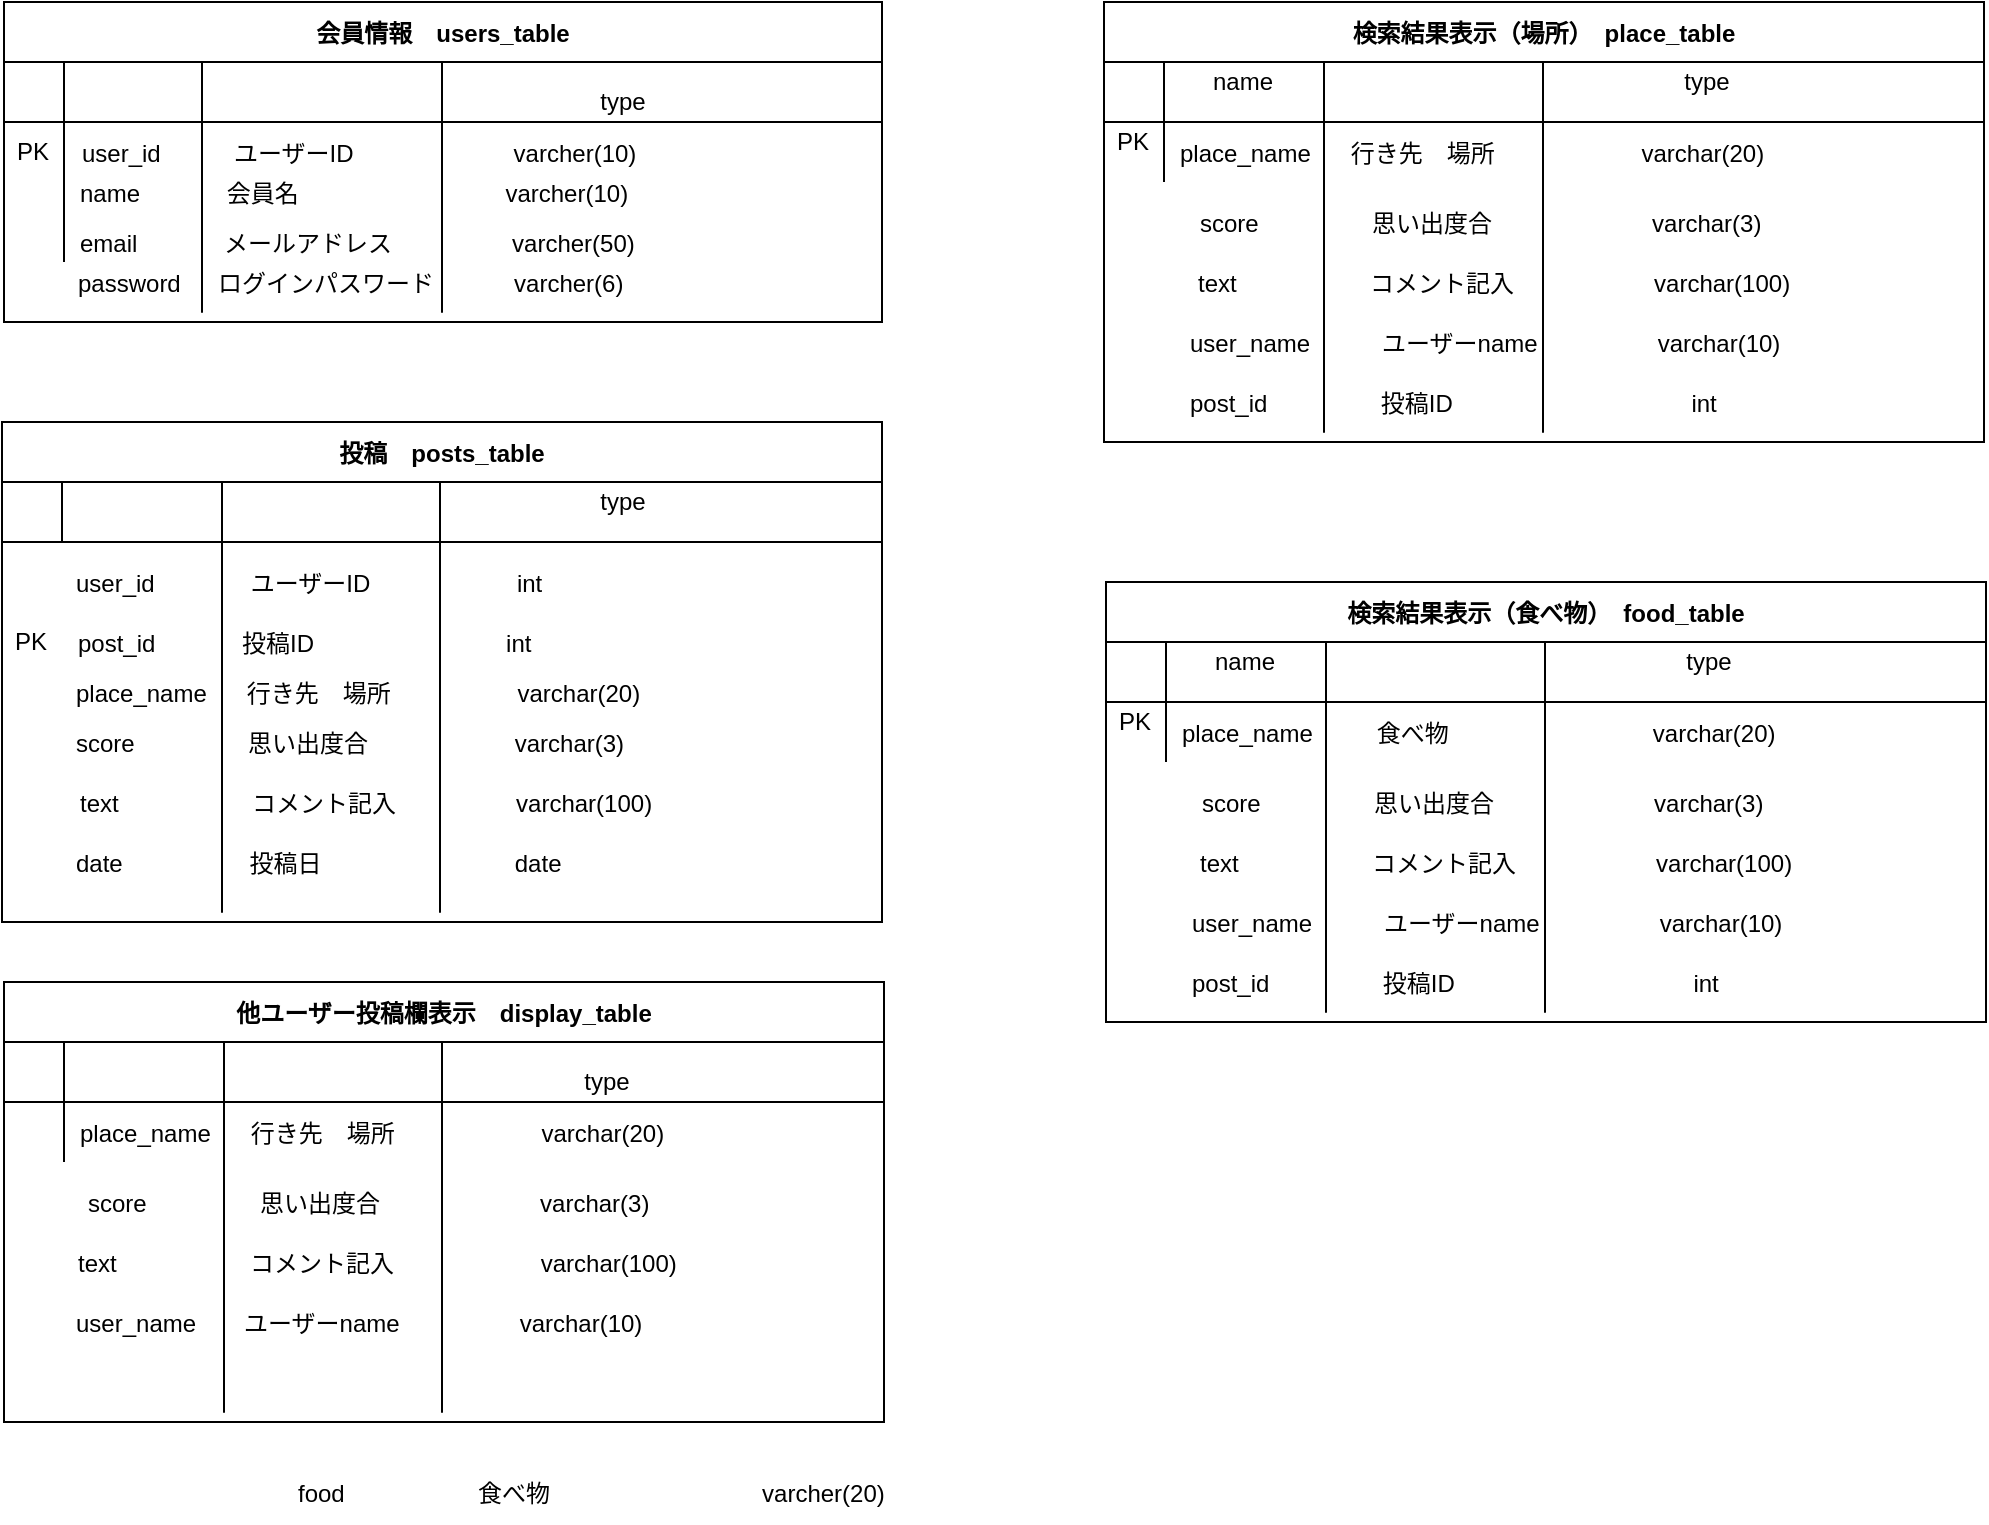 <mxfile version="14.4.4" type="github">
  <diagram id="oxnvtiOhvqTkb0-_0bY9" name="ページ1">
    <mxGraphModel dx="909" dy="521" grid="1" gridSize="10" guides="1" tooltips="1" connect="1" arrows="1" fold="1" page="1" pageScale="1" pageWidth="827" pageHeight="1169" math="0" shadow="0">
      <root>
        <mxCell id="0" />
        <mxCell id="1" parent="0" />
        <mxCell id="Vx7uttPR7ucRKTQRcI1e-1" value="会員情報　users_table" style="shape=table;startSize=30;container=1;collapsible=1;childLayout=tableLayout;fixedRows=1;rowLines=0;fontStyle=1;align=center;resizeLast=1;" vertex="1" parent="1">
          <mxGeometry x="41" y="120" width="439" height="160" as="geometry" />
        </mxCell>
        <mxCell id="Vx7uttPR7ucRKTQRcI1e-2" value="" style="shape=partialRectangle;collapsible=0;dropTarget=0;pointerEvents=0;fillColor=none;top=0;left=0;bottom=1;right=0;points=[[0,0.5],[1,0.5]];portConstraint=eastwest;" vertex="1" parent="Vx7uttPR7ucRKTQRcI1e-1">
          <mxGeometry y="30" width="439" height="30" as="geometry" />
        </mxCell>
        <mxCell id="Vx7uttPR7ucRKTQRcI1e-3" value="" style="shape=partialRectangle;connectable=0;fillColor=none;top=0;left=0;bottom=0;right=0;fontStyle=1;overflow=hidden;" vertex="1" parent="Vx7uttPR7ucRKTQRcI1e-2">
          <mxGeometry width="30" height="30" as="geometry" />
        </mxCell>
        <mxCell id="Vx7uttPR7ucRKTQRcI1e-4" value="" style="shape=partialRectangle;connectable=0;fillColor=none;top=0;left=0;bottom=0;right=0;align=left;spacingLeft=6;fontStyle=5;overflow=hidden;" vertex="1" parent="Vx7uttPR7ucRKTQRcI1e-2">
          <mxGeometry x="30" width="409" height="30" as="geometry" />
        </mxCell>
        <mxCell id="Vx7uttPR7ucRKTQRcI1e-5" value="" style="shape=partialRectangle;collapsible=0;dropTarget=0;pointerEvents=0;fillColor=none;top=0;left=0;bottom=0;right=0;points=[[0,0.5],[1,0.5]];portConstraint=eastwest;" vertex="1" parent="Vx7uttPR7ucRKTQRcI1e-1">
          <mxGeometry y="60" width="439" height="20" as="geometry" />
        </mxCell>
        <mxCell id="Vx7uttPR7ucRKTQRcI1e-6" value="" style="shape=partialRectangle;connectable=0;fillColor=none;top=0;left=0;bottom=0;right=0;editable=1;overflow=hidden;" vertex="1" parent="Vx7uttPR7ucRKTQRcI1e-5">
          <mxGeometry width="30" height="20" as="geometry" />
        </mxCell>
        <mxCell id="Vx7uttPR7ucRKTQRcI1e-7" value="" style="shape=partialRectangle;connectable=0;fillColor=none;top=0;left=0;bottom=0;right=0;align=left;spacingLeft=6;overflow=hidden;" vertex="1" parent="Vx7uttPR7ucRKTQRcI1e-5">
          <mxGeometry x="30" width="409" height="20" as="geometry" />
        </mxCell>
        <mxCell id="Vx7uttPR7ucRKTQRcI1e-8" value="" style="shape=partialRectangle;collapsible=0;dropTarget=0;pointerEvents=0;fillColor=none;top=0;left=0;bottom=0;right=0;points=[[0,0.5],[1,0.5]];portConstraint=eastwest;" vertex="1" parent="Vx7uttPR7ucRKTQRcI1e-1">
          <mxGeometry y="80" width="439" height="30" as="geometry" />
        </mxCell>
        <mxCell id="Vx7uttPR7ucRKTQRcI1e-9" value="" style="shape=partialRectangle;connectable=0;fillColor=none;top=0;left=0;bottom=0;right=0;editable=1;overflow=hidden;" vertex="1" parent="Vx7uttPR7ucRKTQRcI1e-8">
          <mxGeometry width="30" height="30" as="geometry" />
        </mxCell>
        <mxCell id="Vx7uttPR7ucRKTQRcI1e-10" value="name             会員名                               varcher(10)                           " style="shape=partialRectangle;connectable=0;fillColor=none;top=0;left=0;bottom=0;right=0;align=left;spacingLeft=6;overflow=hidden;" vertex="1" parent="Vx7uttPR7ucRKTQRcI1e-8">
          <mxGeometry x="30" width="409" height="30" as="geometry" />
        </mxCell>
        <mxCell id="Vx7uttPR7ucRKTQRcI1e-11" value="" style="shape=partialRectangle;collapsible=0;dropTarget=0;pointerEvents=0;fillColor=none;top=0;left=0;bottom=0;right=0;points=[[0,0.5],[1,0.5]];portConstraint=eastwest;" vertex="1" parent="Vx7uttPR7ucRKTQRcI1e-1">
          <mxGeometry y="110" width="439" height="20" as="geometry" />
        </mxCell>
        <mxCell id="Vx7uttPR7ucRKTQRcI1e-12" value="" style="shape=partialRectangle;connectable=0;fillColor=none;top=0;left=0;bottom=0;right=0;editable=1;overflow=hidden;" vertex="1" parent="Vx7uttPR7ucRKTQRcI1e-11">
          <mxGeometry width="30" height="20" as="geometry" />
        </mxCell>
        <mxCell id="Vx7uttPR7ucRKTQRcI1e-13" value="email             メールアドレス                  varcher(50)" style="shape=partialRectangle;connectable=0;fillColor=none;top=0;left=0;bottom=0;right=0;align=left;spacingLeft=6;overflow=hidden;" vertex="1" parent="Vx7uttPR7ucRKTQRcI1e-11">
          <mxGeometry x="30" width="409" height="20" as="geometry" />
        </mxCell>
        <mxCell id="Vx7uttPR7ucRKTQRcI1e-14" value="" style="endArrow=none;html=1;" edge="1" parent="1">
          <mxGeometry width="50" height="50" relative="1" as="geometry">
            <mxPoint x="140" y="210.0" as="sourcePoint" />
            <mxPoint x="140" y="150.0" as="targetPoint" />
            <Array as="points">
              <mxPoint x="140" y="280" />
            </Array>
          </mxGeometry>
        </mxCell>
        <mxCell id="Vx7uttPR7ucRKTQRcI1e-15" value="" style="endArrow=none;html=1;" edge="1" parent="1">
          <mxGeometry width="50" height="50" relative="1" as="geometry">
            <mxPoint x="260" y="210.0" as="sourcePoint" />
            <mxPoint x="260" y="150.0" as="targetPoint" />
            <Array as="points">
              <mxPoint x="260" y="280" />
            </Array>
          </mxGeometry>
        </mxCell>
        <mxCell id="Vx7uttPR7ucRKTQRcI1e-16" value="password　  ログインパスワード            varcher(6)" style="shape=partialRectangle;connectable=0;fillColor=none;top=0;left=0;bottom=0;right=0;align=left;spacingLeft=6;overflow=hidden;" vertex="1" parent="1">
          <mxGeometry x="70" y="250" width="290" height="20" as="geometry" />
        </mxCell>
        <mxCell id="Vx7uttPR7ucRKTQRcI1e-17" value="投稿　posts_table" style="shape=table;startSize=30;container=1;collapsible=1;childLayout=tableLayout;fixedRows=1;rowLines=0;fontStyle=1;align=center;resizeLast=1;" vertex="1" parent="1">
          <mxGeometry x="40" y="330" width="440" height="250" as="geometry" />
        </mxCell>
        <mxCell id="Vx7uttPR7ucRKTQRcI1e-18" value="" style="shape=partialRectangle;collapsible=0;dropTarget=0;pointerEvents=0;fillColor=none;top=0;left=0;bottom=1;right=0;points=[[0,0.5],[1,0.5]];portConstraint=eastwest;" vertex="1" parent="Vx7uttPR7ucRKTQRcI1e-17">
          <mxGeometry y="30" width="440" height="30" as="geometry" />
        </mxCell>
        <mxCell id="Vx7uttPR7ucRKTQRcI1e-19" value="" style="shape=partialRectangle;connectable=0;fillColor=none;top=0;left=0;bottom=0;right=0;fontStyle=1;overflow=hidden;" vertex="1" parent="Vx7uttPR7ucRKTQRcI1e-18">
          <mxGeometry width="30" height="30" as="geometry" />
        </mxCell>
        <mxCell id="Vx7uttPR7ucRKTQRcI1e-20" value="" style="shape=partialRectangle;connectable=0;fillColor=none;top=0;left=0;bottom=0;right=0;align=left;spacingLeft=6;fontStyle=5;overflow=hidden;" vertex="1" parent="Vx7uttPR7ucRKTQRcI1e-18">
          <mxGeometry x="30" width="410" height="30" as="geometry" />
        </mxCell>
        <mxCell id="Vx7uttPR7ucRKTQRcI1e-21" value="" style="endArrow=none;html=1;" edge="1" parent="1">
          <mxGeometry width="50" height="50" relative="1" as="geometry">
            <mxPoint x="150" y="420" as="sourcePoint" />
            <mxPoint x="150" y="360" as="targetPoint" />
            <Array as="points">
              <mxPoint x="150" y="580" />
            </Array>
          </mxGeometry>
        </mxCell>
        <mxCell id="Vx7uttPR7ucRKTQRcI1e-22" value="" style="endArrow=none;html=1;" edge="1" parent="1">
          <mxGeometry width="50" height="50" relative="1" as="geometry">
            <mxPoint x="259" y="420" as="sourcePoint" />
            <mxPoint x="259" y="360" as="targetPoint" />
            <Array as="points">
              <mxPoint x="259" y="580" />
            </Array>
          </mxGeometry>
        </mxCell>
        <mxCell id="Vx7uttPR7ucRKTQRcI1e-23" value="text                    コメント記入                  varchar(100)" style="shape=partialRectangle;connectable=0;fillColor=none;top=0;left=0;bottom=0;right=0;align=left;spacingLeft=6;overflow=hidden;" vertex="1" parent="1">
          <mxGeometry x="71" y="510" width="299" height="20" as="geometry" />
        </mxCell>
        <mxCell id="Vx7uttPR7ucRKTQRcI1e-24" value="score                 思い出度合                      varchar(3)" style="shape=partialRectangle;connectable=0;fillColor=none;top=0;left=0;bottom=0;right=0;align=left;spacingLeft=6;overflow=hidden;" vertex="1" parent="1">
          <mxGeometry x="69" y="480" width="290" height="20" as="geometry" />
        </mxCell>
        <mxCell id="Vx7uttPR7ucRKTQRcI1e-25" value="user_id　　　　ユーザーID                      int" style="shape=partialRectangle;connectable=0;fillColor=none;top=0;left=0;bottom=0;right=0;align=left;spacingLeft=6;overflow=hidden;" vertex="1" parent="1">
          <mxGeometry x="69" y="400" width="290" height="20" as="geometry" />
        </mxCell>
        <mxCell id="Vx7uttPR7ucRKTQRcI1e-26" value="date                   投稿日                             date" style="shape=partialRectangle;connectable=0;fillColor=none;top=0;left=0;bottom=0;right=0;align=left;spacingLeft=6;overflow=hidden;" vertex="1" parent="1">
          <mxGeometry x="69" y="540" width="290" height="20" as="geometry" />
        </mxCell>
        <mxCell id="Vx7uttPR7ucRKTQRcI1e-27" value="他ユーザー投稿欄表示　display_table" style="shape=table;startSize=30;container=1;collapsible=1;childLayout=tableLayout;fixedRows=1;rowLines=0;fontStyle=1;align=center;resizeLast=1;" vertex="1" parent="1">
          <mxGeometry x="41" y="610" width="440" height="220" as="geometry" />
        </mxCell>
        <mxCell id="Vx7uttPR7ucRKTQRcI1e-28" value="" style="shape=partialRectangle;collapsible=0;dropTarget=0;pointerEvents=0;fillColor=none;top=0;left=0;bottom=1;right=0;points=[[0,0.5],[1,0.5]];portConstraint=eastwest;" vertex="1" parent="Vx7uttPR7ucRKTQRcI1e-27">
          <mxGeometry y="30" width="440" height="30" as="geometry" />
        </mxCell>
        <mxCell id="Vx7uttPR7ucRKTQRcI1e-29" value="" style="shape=partialRectangle;connectable=0;fillColor=none;top=0;left=0;bottom=0;right=0;fontStyle=1;overflow=hidden;" vertex="1" parent="Vx7uttPR7ucRKTQRcI1e-28">
          <mxGeometry width="30" height="30" as="geometry" />
        </mxCell>
        <mxCell id="Vx7uttPR7ucRKTQRcI1e-30" value="" style="shape=partialRectangle;connectable=0;fillColor=none;top=0;left=0;bottom=0;right=0;align=left;spacingLeft=6;fontStyle=5;overflow=hidden;" vertex="1" parent="Vx7uttPR7ucRKTQRcI1e-28">
          <mxGeometry x="30" width="410" height="30" as="geometry" />
        </mxCell>
        <mxCell id="Vx7uttPR7ucRKTQRcI1e-31" value="" style="shape=partialRectangle;collapsible=0;dropTarget=0;pointerEvents=0;fillColor=none;top=0;left=0;bottom=0;right=0;points=[[0,0.5],[1,0.5]];portConstraint=eastwest;" vertex="1" parent="Vx7uttPR7ucRKTQRcI1e-27">
          <mxGeometry y="60" width="440" height="30" as="geometry" />
        </mxCell>
        <mxCell id="Vx7uttPR7ucRKTQRcI1e-32" value="" style="shape=partialRectangle;connectable=0;fillColor=none;top=0;left=0;bottom=0;right=0;editable=1;overflow=hidden;" vertex="1" parent="Vx7uttPR7ucRKTQRcI1e-31">
          <mxGeometry width="30" height="30" as="geometry" />
        </mxCell>
        <mxCell id="Vx7uttPR7ucRKTQRcI1e-33" value="place_name      行き先　場所                      varchar(20)" style="shape=partialRectangle;connectable=0;fillColor=none;top=0;left=0;bottom=0;right=0;align=left;spacingLeft=6;overflow=hidden;" vertex="1" parent="Vx7uttPR7ucRKTQRcI1e-31">
          <mxGeometry x="30" width="410" height="30" as="geometry" />
        </mxCell>
        <mxCell id="Vx7uttPR7ucRKTQRcI1e-34" value="" style="endArrow=none;html=1;" edge="1" parent="1">
          <mxGeometry width="50" height="50" relative="1" as="geometry">
            <mxPoint x="151" y="700" as="sourcePoint" />
            <mxPoint x="151" y="640" as="targetPoint" />
            <Array as="points">
              <mxPoint x="151" y="830" />
            </Array>
          </mxGeometry>
        </mxCell>
        <mxCell id="Vx7uttPR7ucRKTQRcI1e-35" value="" style="endArrow=none;html=1;" edge="1" parent="1">
          <mxGeometry width="50" height="50" relative="1" as="geometry">
            <mxPoint x="260" y="700" as="sourcePoint" />
            <mxPoint x="260" y="640" as="targetPoint" />
            <Array as="points">
              <mxPoint x="260" y="830" />
            </Array>
          </mxGeometry>
        </mxCell>
        <mxCell id="Vx7uttPR7ucRKTQRcI1e-36" value="text                    コメント記入                      varchar(100)" style="shape=partialRectangle;connectable=0;fillColor=none;top=0;left=0;bottom=0;right=0;align=left;spacingLeft=6;overflow=hidden;" vertex="1" parent="1">
          <mxGeometry x="70" y="740" width="310" height="20" as="geometry" />
        </mxCell>
        <mxCell id="Vx7uttPR7ucRKTQRcI1e-37" value="score                 思い出度合                        varchar(3)" style="shape=partialRectangle;connectable=0;fillColor=none;top=0;left=0;bottom=0;right=0;align=left;spacingLeft=6;overflow=hidden;" vertex="1" parent="1">
          <mxGeometry x="75" y="710" width="290" height="20" as="geometry" />
        </mxCell>
        <mxCell id="Vx7uttPR7ucRKTQRcI1e-38" value="user_name　　ユーザーname                  varchar(10)" style="shape=partialRectangle;connectable=0;fillColor=none;top=0;left=0;bottom=0;right=0;align=left;spacingLeft=6;overflow=hidden;" vertex="1" parent="1">
          <mxGeometry x="69" y="770" width="330" height="20" as="geometry" />
        </mxCell>
        <mxCell id="Vx7uttPR7ucRKTQRcI1e-39" value="type" style="text;html=1;align=center;verticalAlign=middle;resizable=0;points=[];autosize=1;" vertex="1" parent="1">
          <mxGeometry x="330" y="360" width="40" height="20" as="geometry" />
        </mxCell>
        <mxCell id="Vx7uttPR7ucRKTQRcI1e-40" value="user_id           ユーザーID                        varcher(10)                           " style="shape=partialRectangle;connectable=0;fillColor=none;top=0;left=0;bottom=0;right=0;align=left;spacingLeft=6;overflow=hidden;" vertex="1" parent="1">
          <mxGeometry x="72" y="180" width="409" height="30" as="geometry" />
        </mxCell>
        <mxCell id="Vx7uttPR7ucRKTQRcI1e-41" value="type" style="text;html=1;align=center;verticalAlign=middle;resizable=0;points=[];autosize=1;" vertex="1" parent="1">
          <mxGeometry x="330" y="160" width="40" height="20" as="geometry" />
        </mxCell>
        <mxCell id="Vx7uttPR7ucRKTQRcI1e-42" value="type" style="text;html=1;align=center;verticalAlign=middle;resizable=0;points=[];autosize=1;" vertex="1" parent="1">
          <mxGeometry x="322" y="650" width="40" height="20" as="geometry" />
        </mxCell>
        <mxCell id="Vx7uttPR7ucRKTQRcI1e-43" value="検索結果表示（食べ物）　food_table" style="shape=table;startSize=30;container=1;collapsible=1;childLayout=tableLayout;fixedRows=1;rowLines=0;fontStyle=1;align=center;resizeLast=1;" vertex="1" parent="1">
          <mxGeometry x="592" y="410" width="440" height="220" as="geometry" />
        </mxCell>
        <mxCell id="Vx7uttPR7ucRKTQRcI1e-44" value="" style="shape=partialRectangle;collapsible=0;dropTarget=0;pointerEvents=0;fillColor=none;top=0;left=0;bottom=1;right=0;points=[[0,0.5],[1,0.5]];portConstraint=eastwest;" vertex="1" parent="Vx7uttPR7ucRKTQRcI1e-43">
          <mxGeometry y="30" width="440" height="30" as="geometry" />
        </mxCell>
        <mxCell id="Vx7uttPR7ucRKTQRcI1e-45" value="" style="shape=partialRectangle;connectable=0;fillColor=none;top=0;left=0;bottom=0;right=0;fontStyle=1;overflow=hidden;" vertex="1" parent="Vx7uttPR7ucRKTQRcI1e-44">
          <mxGeometry width="30" height="30" as="geometry" />
        </mxCell>
        <mxCell id="Vx7uttPR7ucRKTQRcI1e-46" value="" style="shape=partialRectangle;connectable=0;fillColor=none;top=0;left=0;bottom=0;right=0;align=left;spacingLeft=6;fontStyle=5;overflow=hidden;" vertex="1" parent="Vx7uttPR7ucRKTQRcI1e-44">
          <mxGeometry x="30" width="410" height="30" as="geometry" />
        </mxCell>
        <mxCell id="Vx7uttPR7ucRKTQRcI1e-47" value="" style="shape=partialRectangle;collapsible=0;dropTarget=0;pointerEvents=0;fillColor=none;top=0;left=0;bottom=0;right=0;points=[[0,0.5],[1,0.5]];portConstraint=eastwest;" vertex="1" parent="Vx7uttPR7ucRKTQRcI1e-43">
          <mxGeometry y="60" width="440" height="30" as="geometry" />
        </mxCell>
        <mxCell id="Vx7uttPR7ucRKTQRcI1e-48" value="" style="shape=partialRectangle;connectable=0;fillColor=none;top=0;left=0;bottom=0;right=0;editable=1;overflow=hidden;" vertex="1" parent="Vx7uttPR7ucRKTQRcI1e-47">
          <mxGeometry width="30" height="30" as="geometry" />
        </mxCell>
        <mxCell id="Vx7uttPR7ucRKTQRcI1e-49" value="place_name     　 食べ物                      　     varchar(20)" style="shape=partialRectangle;connectable=0;fillColor=none;top=0;left=0;bottom=0;right=0;align=left;spacingLeft=6;overflow=hidden;" vertex="1" parent="Vx7uttPR7ucRKTQRcI1e-47">
          <mxGeometry x="30" width="410" height="30" as="geometry" />
        </mxCell>
        <mxCell id="Vx7uttPR7ucRKTQRcI1e-50" value="" style="endArrow=none;html=1;" edge="1" parent="1">
          <mxGeometry width="50" height="50" relative="1" as="geometry">
            <mxPoint x="702" y="500" as="sourcePoint" />
            <mxPoint x="702" y="440" as="targetPoint" />
            <Array as="points">
              <mxPoint x="702" y="630" />
            </Array>
          </mxGeometry>
        </mxCell>
        <mxCell id="Vx7uttPR7ucRKTQRcI1e-51" value="" style="endArrow=none;html=1;" edge="1" parent="1">
          <mxGeometry width="50" height="50" relative="1" as="geometry">
            <mxPoint x="811.5" y="500" as="sourcePoint" />
            <mxPoint x="811.5" y="440" as="targetPoint" />
            <Array as="points">
              <mxPoint x="811.5" y="630" />
            </Array>
          </mxGeometry>
        </mxCell>
        <mxCell id="Vx7uttPR7ucRKTQRcI1e-52" value="text                    コメント記入                     varchar(100)" style="shape=partialRectangle;connectable=0;fillColor=none;top=0;left=0;bottom=0;right=0;align=left;spacingLeft=6;overflow=hidden;" vertex="1" parent="1">
          <mxGeometry x="631" y="540" width="310" height="20" as="geometry" />
        </mxCell>
        <mxCell id="Vx7uttPR7ucRKTQRcI1e-53" value="score                 思い出度合                        varchar(3)" style="shape=partialRectangle;connectable=0;fillColor=none;top=0;left=0;bottom=0;right=0;align=left;spacingLeft=6;overflow=hidden;" vertex="1" parent="1">
          <mxGeometry x="632" y="510" width="290" height="20" as="geometry" />
        </mxCell>
        <mxCell id="Vx7uttPR7ucRKTQRcI1e-54" value="user_name　　　ユーザーname                  varchar(10)" style="shape=partialRectangle;connectable=0;fillColor=none;top=0;left=0;bottom=0;right=0;align=left;spacingLeft=6;overflow=hidden;" vertex="1" parent="1">
          <mxGeometry x="627" y="570" width="330" height="20" as="geometry" />
        </mxCell>
        <mxCell id="Vx7uttPR7ucRKTQRcI1e-55" value="name" style="text;html=1;align=center;verticalAlign=middle;resizable=0;points=[];autosize=1;" vertex="1" parent="1">
          <mxGeometry x="636" y="440" width="50" height="20" as="geometry" />
        </mxCell>
        <mxCell id="Vx7uttPR7ucRKTQRcI1e-56" value="type" style="text;html=1;align=center;verticalAlign=middle;resizable=0;points=[];autosize=1;" vertex="1" parent="1">
          <mxGeometry x="873" y="440" width="40" height="20" as="geometry" />
        </mxCell>
        <mxCell id="Vx7uttPR7ucRKTQRcI1e-57" value="place_name      行き先　場所                   varchar(20)" style="shape=partialRectangle;connectable=0;fillColor=none;top=0;left=0;bottom=0;right=0;align=left;spacingLeft=6;overflow=hidden;" vertex="1" parent="1">
          <mxGeometry x="69" y="450" width="410" height="30" as="geometry" />
        </mxCell>
        <mxCell id="Vx7uttPR7ucRKTQRcI1e-58" value="post_id             投稿ID　　　　　　　　int" style="shape=partialRectangle;connectable=0;fillColor=none;top=0;left=0;bottom=0;right=0;align=left;spacingLeft=6;overflow=hidden;" vertex="1" parent="1">
          <mxGeometry x="70" y="430" width="290" height="20" as="geometry" />
        </mxCell>
        <mxCell id="Vx7uttPR7ucRKTQRcI1e-59" value="post_id                 投稿ID　　　　　　　　       int" style="shape=partialRectangle;connectable=0;fillColor=none;top=0;left=0;bottom=0;right=0;align=left;spacingLeft=6;overflow=hidden;" vertex="1" parent="1">
          <mxGeometry x="627" y="600" width="330" height="20" as="geometry" />
        </mxCell>
        <mxCell id="Vx7uttPR7ucRKTQRcI1e-60" value="PK" style="text;html=1;align=center;verticalAlign=middle;resizable=0;points=[];autosize=1;" vertex="1" parent="1">
          <mxGeometry x="40" y="185" width="30" height="20" as="geometry" />
        </mxCell>
        <mxCell id="Vx7uttPR7ucRKTQRcI1e-61" value="PK" style="text;html=1;align=center;verticalAlign=middle;resizable=0;points=[];autosize=1;" vertex="1" parent="1">
          <mxGeometry x="39" y="430" width="30" height="20" as="geometry" />
        </mxCell>
        <mxCell id="Vx7uttPR7ucRKTQRcI1e-62" value="PK" style="text;html=1;align=center;verticalAlign=middle;resizable=0;points=[];autosize=1;" vertex="1" parent="1">
          <mxGeometry x="591" y="470" width="30" height="20" as="geometry" />
        </mxCell>
        <mxCell id="Vx7uttPR7ucRKTQRcI1e-63" value="food                    食べ物　　　　　　　　   varcher(20)" style="shape=partialRectangle;connectable=0;fillColor=none;top=0;left=0;bottom=0;right=0;align=left;spacingLeft=6;overflow=hidden;" vertex="1" parent="1">
          <mxGeometry x="180" y="850" width="410" height="30" as="geometry" />
        </mxCell>
        <mxCell id="Vx7uttPR7ucRKTQRcI1e-64" value="検索結果表示（場所）　place_table" style="shape=table;startSize=30;container=1;collapsible=1;childLayout=tableLayout;fixedRows=1;rowLines=0;fontStyle=1;align=center;resizeLast=1;" vertex="1" parent="1">
          <mxGeometry x="591" y="120" width="440" height="220" as="geometry" />
        </mxCell>
        <mxCell id="Vx7uttPR7ucRKTQRcI1e-65" value="" style="shape=partialRectangle;collapsible=0;dropTarget=0;pointerEvents=0;fillColor=none;top=0;left=0;bottom=1;right=0;points=[[0,0.5],[1,0.5]];portConstraint=eastwest;" vertex="1" parent="Vx7uttPR7ucRKTQRcI1e-64">
          <mxGeometry y="30" width="440" height="30" as="geometry" />
        </mxCell>
        <mxCell id="Vx7uttPR7ucRKTQRcI1e-66" value="" style="shape=partialRectangle;connectable=0;fillColor=none;top=0;left=0;bottom=0;right=0;fontStyle=1;overflow=hidden;" vertex="1" parent="Vx7uttPR7ucRKTQRcI1e-65">
          <mxGeometry width="30" height="30" as="geometry" />
        </mxCell>
        <mxCell id="Vx7uttPR7ucRKTQRcI1e-67" value="" style="shape=partialRectangle;connectable=0;fillColor=none;top=0;left=0;bottom=0;right=0;align=left;spacingLeft=6;fontStyle=5;overflow=hidden;" vertex="1" parent="Vx7uttPR7ucRKTQRcI1e-65">
          <mxGeometry x="30" width="410" height="30" as="geometry" />
        </mxCell>
        <mxCell id="Vx7uttPR7ucRKTQRcI1e-68" value="" style="shape=partialRectangle;collapsible=0;dropTarget=0;pointerEvents=0;fillColor=none;top=0;left=0;bottom=0;right=0;points=[[0,0.5],[1,0.5]];portConstraint=eastwest;" vertex="1" parent="Vx7uttPR7ucRKTQRcI1e-64">
          <mxGeometry y="60" width="440" height="30" as="geometry" />
        </mxCell>
        <mxCell id="Vx7uttPR7ucRKTQRcI1e-69" value="" style="shape=partialRectangle;connectable=0;fillColor=none;top=0;left=0;bottom=0;right=0;editable=1;overflow=hidden;" vertex="1" parent="Vx7uttPR7ucRKTQRcI1e-68">
          <mxGeometry width="30" height="30" as="geometry" />
        </mxCell>
        <mxCell id="Vx7uttPR7ucRKTQRcI1e-70" value="place_name      行き先　場所                      varchar(20)" style="shape=partialRectangle;connectable=0;fillColor=none;top=0;left=0;bottom=0;right=0;align=left;spacingLeft=6;overflow=hidden;" vertex="1" parent="Vx7uttPR7ucRKTQRcI1e-68">
          <mxGeometry x="30" width="410" height="30" as="geometry" />
        </mxCell>
        <mxCell id="Vx7uttPR7ucRKTQRcI1e-71" value="" style="endArrow=none;html=1;" edge="1" parent="1">
          <mxGeometry width="50" height="50" relative="1" as="geometry">
            <mxPoint x="701" y="210.0" as="sourcePoint" />
            <mxPoint x="701" y="150.0" as="targetPoint" />
            <Array as="points">
              <mxPoint x="701" y="340" />
            </Array>
          </mxGeometry>
        </mxCell>
        <mxCell id="Vx7uttPR7ucRKTQRcI1e-72" value="" style="endArrow=none;html=1;" edge="1" parent="1">
          <mxGeometry width="50" height="50" relative="1" as="geometry">
            <mxPoint x="810.5" y="210.0" as="sourcePoint" />
            <mxPoint x="810.5" y="150.0" as="targetPoint" />
            <Array as="points">
              <mxPoint x="810.5" y="340" />
            </Array>
          </mxGeometry>
        </mxCell>
        <mxCell id="Vx7uttPR7ucRKTQRcI1e-73" value="text                    コメント記入                     varchar(100)" style="shape=partialRectangle;connectable=0;fillColor=none;top=0;left=0;bottom=0;right=0;align=left;spacingLeft=6;overflow=hidden;" vertex="1" parent="1">
          <mxGeometry x="630" y="250" width="310" height="20" as="geometry" />
        </mxCell>
        <mxCell id="Vx7uttPR7ucRKTQRcI1e-74" value="score                 思い出度合                        varchar(3)" style="shape=partialRectangle;connectable=0;fillColor=none;top=0;left=0;bottom=0;right=0;align=left;spacingLeft=6;overflow=hidden;" vertex="1" parent="1">
          <mxGeometry x="631" y="220" width="290" height="20" as="geometry" />
        </mxCell>
        <mxCell id="Vx7uttPR7ucRKTQRcI1e-75" value="user_name　　　ユーザーname                  varchar(10)" style="shape=partialRectangle;connectable=0;fillColor=none;top=0;left=0;bottom=0;right=0;align=left;spacingLeft=6;overflow=hidden;" vertex="1" parent="1">
          <mxGeometry x="626" y="280" width="330" height="20" as="geometry" />
        </mxCell>
        <mxCell id="Vx7uttPR7ucRKTQRcI1e-76" value="name" style="text;html=1;align=center;verticalAlign=middle;resizable=0;points=[];autosize=1;" vertex="1" parent="1">
          <mxGeometry x="635" y="150" width="50" height="20" as="geometry" />
        </mxCell>
        <mxCell id="Vx7uttPR7ucRKTQRcI1e-77" value="type" style="text;html=1;align=center;verticalAlign=middle;resizable=0;points=[];autosize=1;" vertex="1" parent="1">
          <mxGeometry x="872" y="150" width="40" height="20" as="geometry" />
        </mxCell>
        <mxCell id="Vx7uttPR7ucRKTQRcI1e-78" value="post_id                 投稿ID　　　　　　　　       int" style="shape=partialRectangle;connectable=0;fillColor=none;top=0;left=0;bottom=0;right=0;align=left;spacingLeft=6;overflow=hidden;" vertex="1" parent="1">
          <mxGeometry x="626" y="310" width="330" height="20" as="geometry" />
        </mxCell>
        <mxCell id="Vx7uttPR7ucRKTQRcI1e-79" value="PK" style="text;html=1;align=center;verticalAlign=middle;resizable=0;points=[];autosize=1;" vertex="1" parent="1">
          <mxGeometry x="590" y="180" width="30" height="20" as="geometry" />
        </mxCell>
      </root>
    </mxGraphModel>
  </diagram>
</mxfile>
